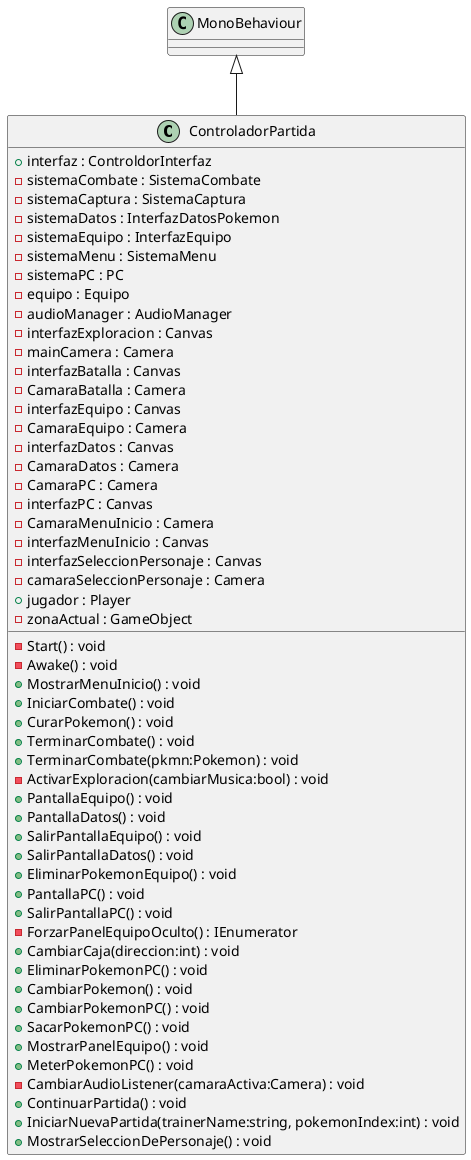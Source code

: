 @startuml
class ControladorPartida {
    + interfaz : ControldorInterfaz
    - sistemaCombate : SistemaCombate
    - sistemaCaptura : SistemaCaptura
    - sistemaDatos : InterfazDatosPokemon
    - sistemaEquipo : InterfazEquipo
    - sistemaMenu : SistemaMenu
    - sistemaPC : PC
    - equipo : Equipo
    - audioManager : AudioManager
    - interfazExploracion : Canvas
    - mainCamera : Camera
    - interfazBatalla : Canvas
    - CamaraBatalla : Camera
    - interfazEquipo : Canvas
    - CamaraEquipo : Camera
    - interfazDatos : Canvas
    - CamaraDatos : Camera
    - CamaraPC : Camera
    - interfazPC : Canvas
    - CamaraMenuInicio : Camera
    - interfazMenuInicio : Canvas
    - interfazSeleccionPersonaje : Canvas
    - camaraSeleccionPersonaje : Camera
    + jugador : Player
    - zonaActual : GameObject
    - Start() : void
    - Awake() : void
    + MostrarMenuInicio() : void
    + IniciarCombate() : void
    + CurarPokemon() : void
    + TerminarCombate() : void
    + TerminarCombate(pkmn:Pokemon) : void
    - ActivarExploracion(cambiarMusica:bool) : void
    + PantallaEquipo() : void
    + PantallaDatos() : void
    + SalirPantallaEquipo() : void
    + SalirPantallaDatos() : void
    + EliminarPokemonEquipo() : void
    + PantallaPC() : void
    + SalirPantallaPC() : void
    - ForzarPanelEquipoOculto() : IEnumerator
    + CambiarCaja(direccion:int) : void
    + EliminarPokemonPC() : void
    + CambiarPokemon() : void
    + CambiarPokemonPC() : void
    + SacarPokemonPC() : void
    + MostrarPanelEquipo() : void
    + MeterPokemonPC() : void
    - CambiarAudioListener(camaraActiva:Camera) : void
    + ContinuarPartida() : void
    + IniciarNuevaPartida(trainerName:string, pokemonIndex:int) : void
    + MostrarSeleccionDePersonaje() : void
}
MonoBehaviour <|-- ControladorPartida
@enduml
